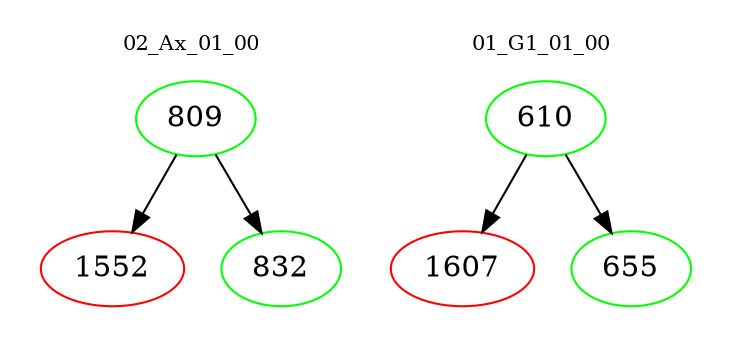 digraph{
subgraph cluster_0 {
color = white
label = "02_Ax_01_00";
fontsize=10;
T0_809 [label="809", color="green"]
T0_809 -> T0_1552 [color="black"]
T0_1552 [label="1552", color="red"]
T0_809 -> T0_832 [color="black"]
T0_832 [label="832", color="green"]
}
subgraph cluster_1 {
color = white
label = "01_G1_01_00";
fontsize=10;
T1_610 [label="610", color="green"]
T1_610 -> T1_1607 [color="black"]
T1_1607 [label="1607", color="red"]
T1_610 -> T1_655 [color="black"]
T1_655 [label="655", color="green"]
}
}

